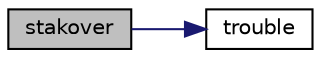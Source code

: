 digraph "stakover"
{
  edge [fontname="Helvetica",fontsize="10",labelfontname="Helvetica",labelfontsize="10"];
  node [fontname="Helvetica",fontsize="10",shape=record];
  rankdir="LR";
  Node890 [label="stakover",height=0.2,width=0.4,color="black", fillcolor="grey75", style="filled", fontcolor="black"];
  Node890 -> Node891 [color="midnightblue",fontsize="10",style="solid"];
  Node891 [label="trouble",height=0.2,width=0.4,color="black", fillcolor="white", style="filled",URL="$atlast_8c.html#a31238f4ca5fcda62013c70510f5fe7e1"];
}
